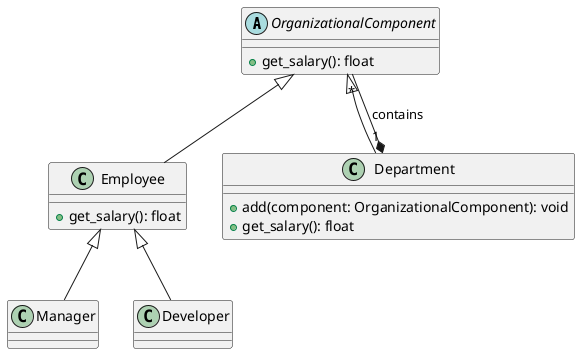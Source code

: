 @startuml
abstract class OrganizationalComponent
OrganizationalComponent : +get_salary(): float
class Employee
Employee : +get_salary(): float
class Manager
class Developer
class Department
Department : +add(component: OrganizationalComponent): void
Department : +get_salary(): float
OrganizationalComponent <|-- Employee
OrganizationalComponent <|-- Department
Employee <|-- Manager
Employee <|-- Developer
Department "1" *-- "*" OrganizationalComponent : contains
@enduml